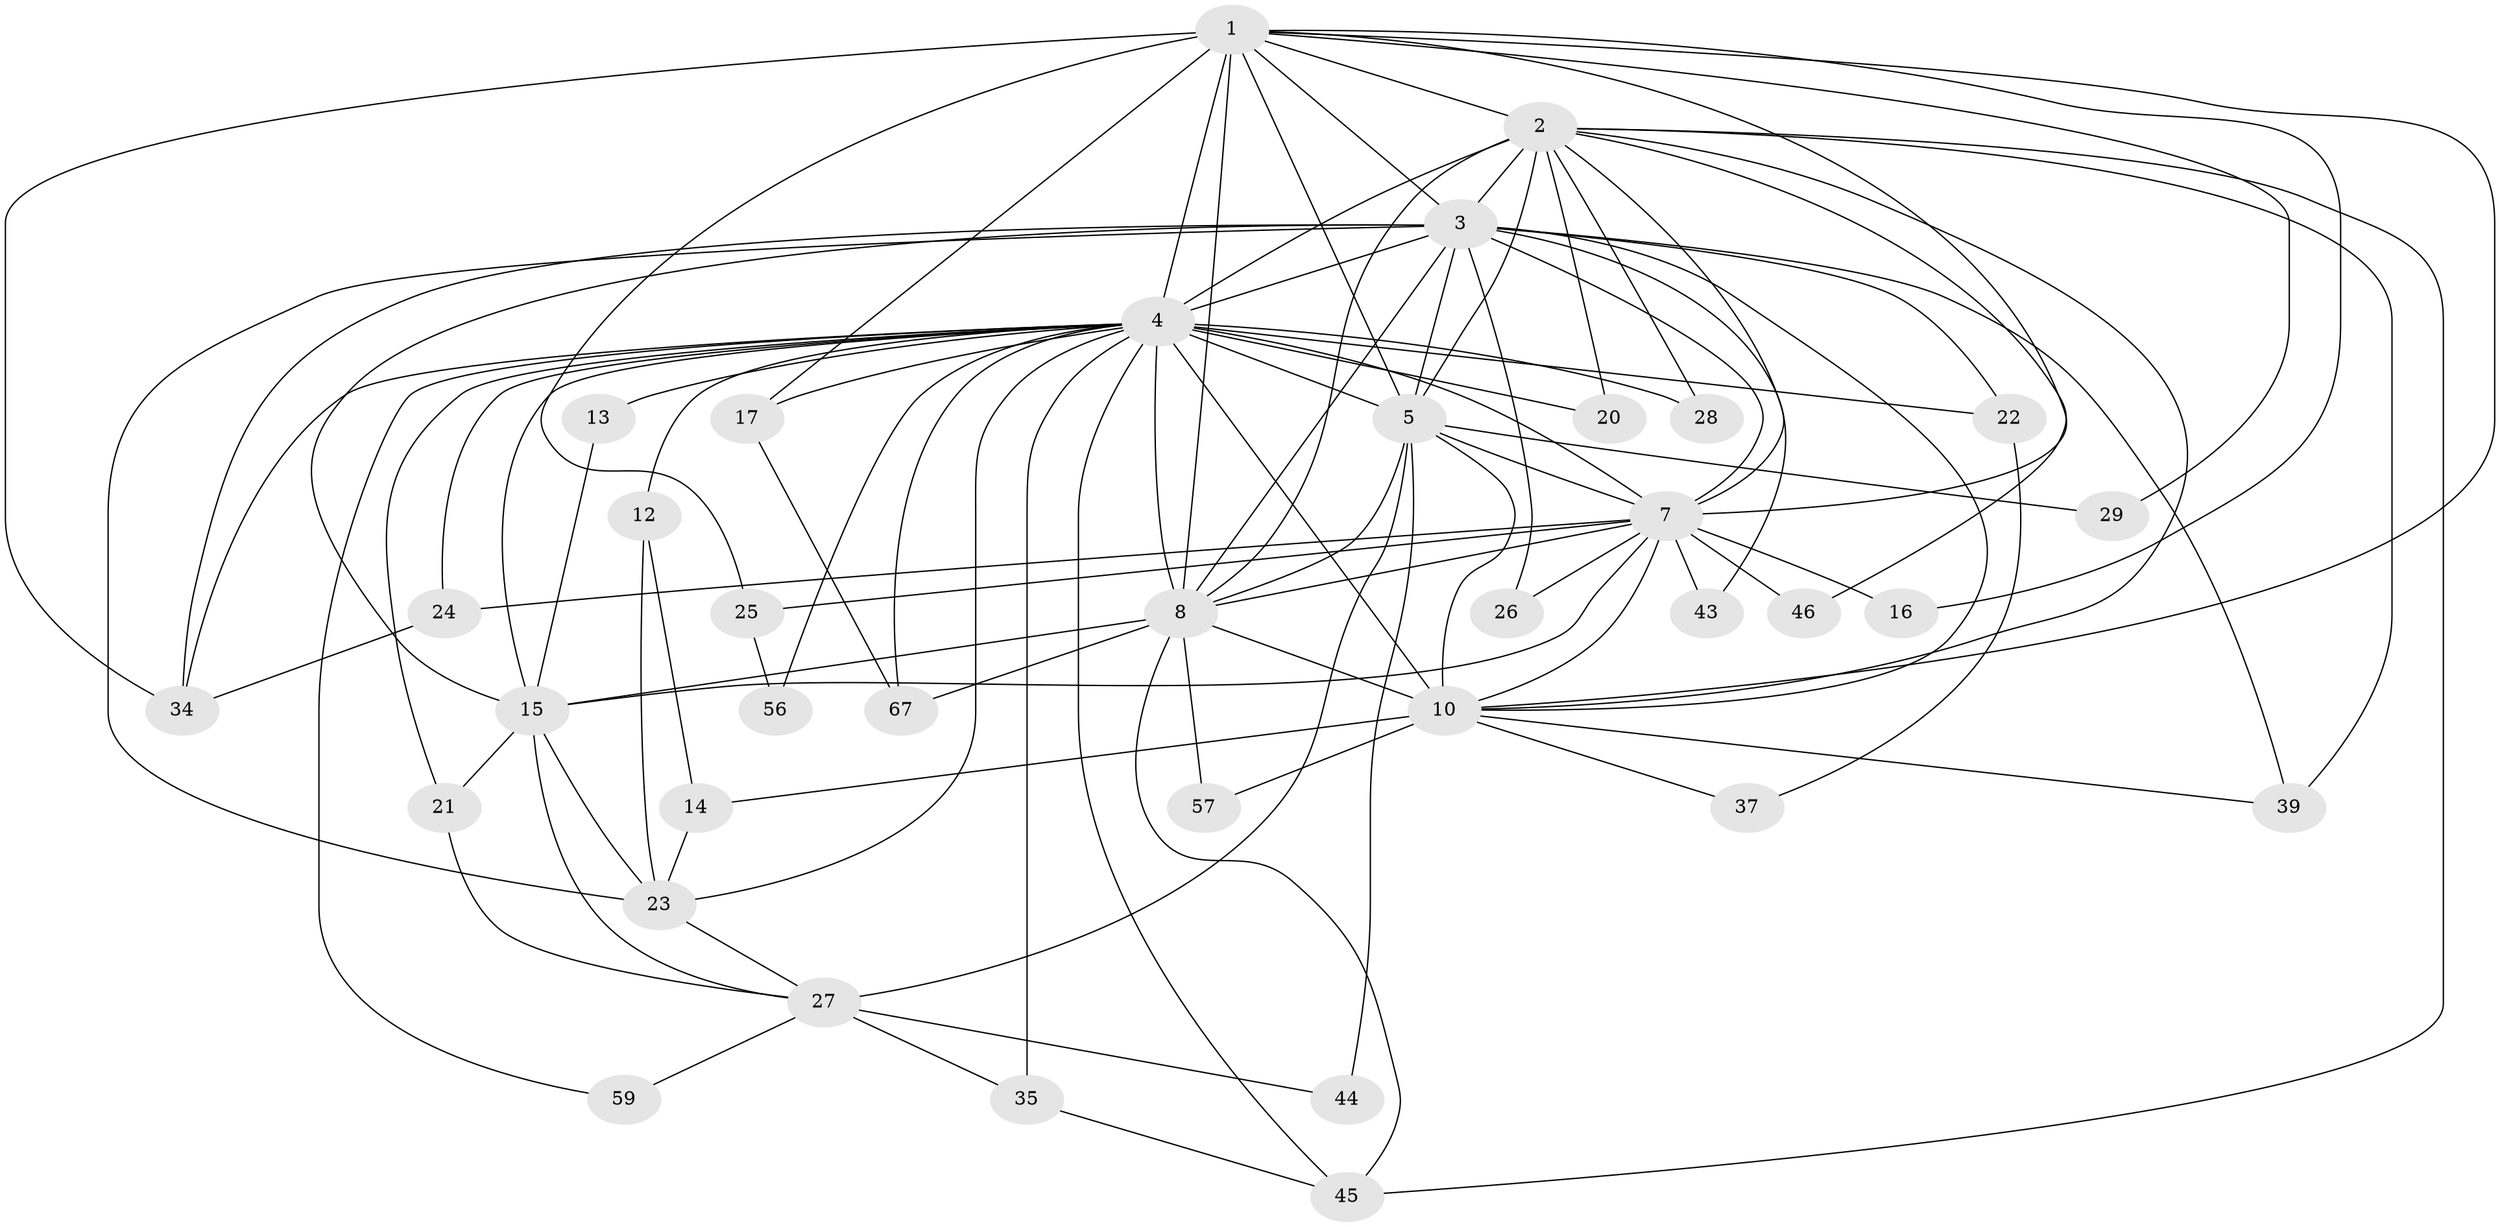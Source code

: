 // original degree distribution, {15: 0.0273972602739726, 17: 0.0410958904109589, 16: 0.0273972602739726, 19: 0.0136986301369863, 13: 0.0136986301369863, 22: 0.0136986301369863, 4: 0.1095890410958904, 3: 0.1643835616438356, 7: 0.0136986301369863, 2: 0.5068493150684932, 5: 0.0547945205479452, 6: 0.0136986301369863}
// Generated by graph-tools (version 1.1) at 2025/17/03/04/25 18:17:34]
// undirected, 36 vertices, 96 edges
graph export_dot {
graph [start="1"]
  node [color=gray90,style=filled];
  1;
  2 [super="+60+69+54+51+11"];
  3 [super="+19+42"];
  4 [super="+61+9+6"];
  5 [super="+32"];
  7 [super="+64+38+18"];
  8;
  10;
  12;
  13 [super="+48"];
  14 [super="+31"];
  15 [super="+70+62"];
  16;
  17;
  20 [super="+41"];
  21;
  22;
  23 [super="+33"];
  24;
  25;
  26;
  27 [super="+55"];
  28;
  29;
  34 [super="+49+53"];
  35 [super="+52+73"];
  37;
  39 [super="+47"];
  43;
  44;
  45 [super="+50"];
  46;
  56;
  57;
  59;
  67 [super="+68+72"];
  1 -- 2;
  1 -- 3;
  1 -- 4 [weight=4];
  1 -- 5;
  1 -- 7;
  1 -- 8;
  1 -- 10;
  1 -- 16;
  1 -- 17;
  1 -- 25;
  1 -- 29;
  1 -- 34;
  2 -- 3;
  2 -- 4 [weight=6];
  2 -- 5 [weight=3];
  2 -- 7;
  2 -- 8;
  2 -- 10;
  2 -- 20;
  2 -- 45;
  2 -- 39;
  2 -- 28;
  2 -- 46;
  3 -- 4 [weight=5];
  3 -- 5;
  3 -- 7;
  3 -- 8;
  3 -- 10 [weight=2];
  3 -- 26;
  3 -- 39;
  3 -- 43;
  3 -- 34 [weight=2];
  3 -- 22;
  3 -- 23;
  3 -- 15;
  4 -- 5 [weight=3];
  4 -- 7 [weight=4];
  4 -- 8 [weight=3];
  4 -- 10 [weight=4];
  4 -- 12 [weight=2];
  4 -- 13 [weight=2];
  4 -- 24;
  4 -- 56;
  4 -- 67 [weight=2];
  4 -- 35 [weight=3];
  4 -- 17;
  4 -- 21;
  4 -- 22;
  4 -- 23;
  4 -- 34;
  4 -- 45;
  4 -- 15;
  4 -- 20 [weight=2];
  4 -- 59;
  4 -- 28;
  5 -- 7 [weight=2];
  5 -- 8;
  5 -- 10;
  5 -- 29;
  5 -- 44;
  5 -- 27 [weight=2];
  7 -- 8;
  7 -- 10;
  7 -- 15;
  7 -- 16;
  7 -- 24 [weight=2];
  7 -- 25;
  7 -- 43;
  7 -- 46;
  7 -- 26;
  8 -- 10;
  8 -- 45;
  8 -- 57;
  8 -- 67;
  8 -- 15;
  10 -- 14;
  10 -- 37;
  10 -- 39;
  10 -- 57;
  12 -- 14;
  12 -- 23;
  13 -- 15;
  14 -- 23;
  15 -- 21;
  15 -- 23;
  15 -- 27;
  17 -- 67;
  21 -- 27;
  22 -- 37;
  23 -- 27;
  24 -- 34;
  25 -- 56;
  27 -- 35;
  27 -- 44;
  27 -- 59;
  35 -- 45;
}
